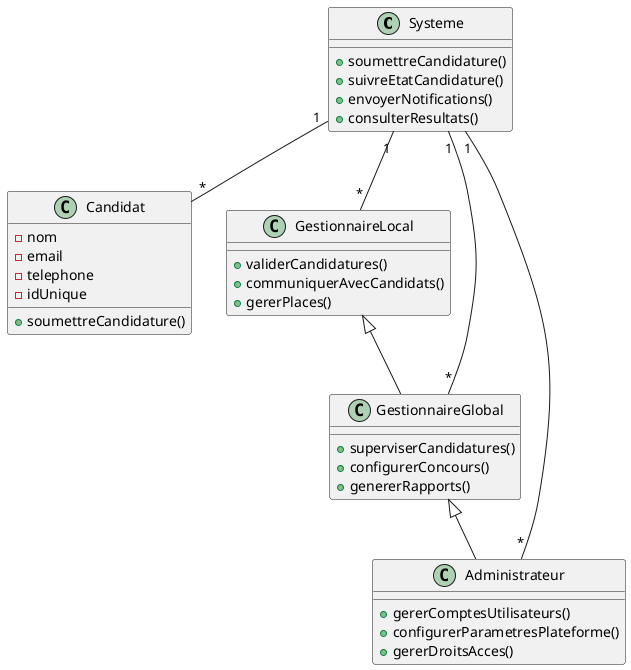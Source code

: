 @startuml SystemeDeGestionDesCandidats
class Systeme {
  +soumettreCandidature()
  +suivreEtatCandidature()
  +envoyerNotifications()
  +consulterResultats()
}

class Candidat {
  -nom
  -email
  -telephone
  -idUnique
  +soumettreCandidature()
}

class GestionnaireLocal {
  +validerCandidatures()
  +communiquerAvecCandidats()
  +gererPlaces()
}

class GestionnaireGlobal {
  +superviserCandidatures()
  +configurerConcours()
  +genererRapports()
}

class Administrateur {
  +gererComptesUtilisateurs()
  +configurerParametresPlateforme()
  +gererDroitsAcces()
}

GestionnaireLocal <|-- GestionnaireGlobal
GestionnaireGlobal <|-- Administrateur
Systeme "1" -- "*" Candidat
Systeme "1" -- "*" GestionnaireLocal
Systeme "1" -- "*" GestionnaireGlobal
Systeme "1" -- "*" Administrateur
@enduml
